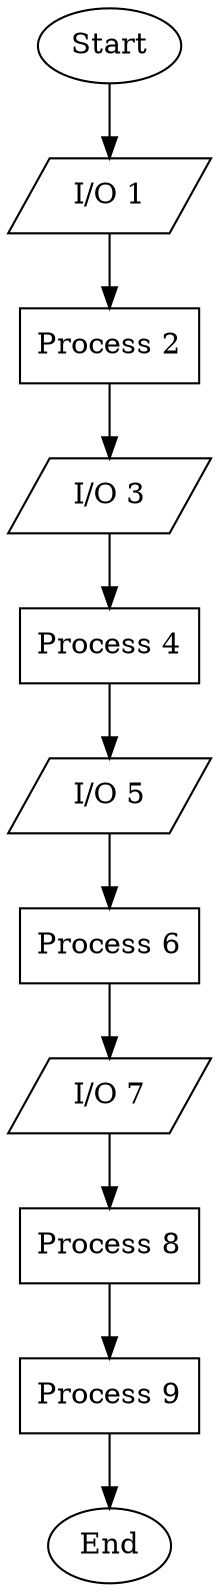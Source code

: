 // Linear Flowchart 6
digraph {
	rankdir=TB
	1 [label=Start shape=oval]
	2 [label="I/O 1" shape=parallelogram]
	1 -> 2
	3 [label="Process 2" shape=box]
	2 -> 3
	4 [label="I/O 3" shape=parallelogram]
	3 -> 4
	5 [label="Process 4" shape=box]
	4 -> 5
	6 [label="I/O 5" shape=parallelogram]
	5 -> 6
	7 [label="Process 6" shape=box]
	6 -> 7
	8 [label="I/O 7" shape=parallelogram]
	7 -> 8
	9 [label="Process 8" shape=box]
	8 -> 9
	10 [label="Process 9" shape=box]
	9 -> 10
	11 [label=End shape=oval]
	10 -> 11
}
